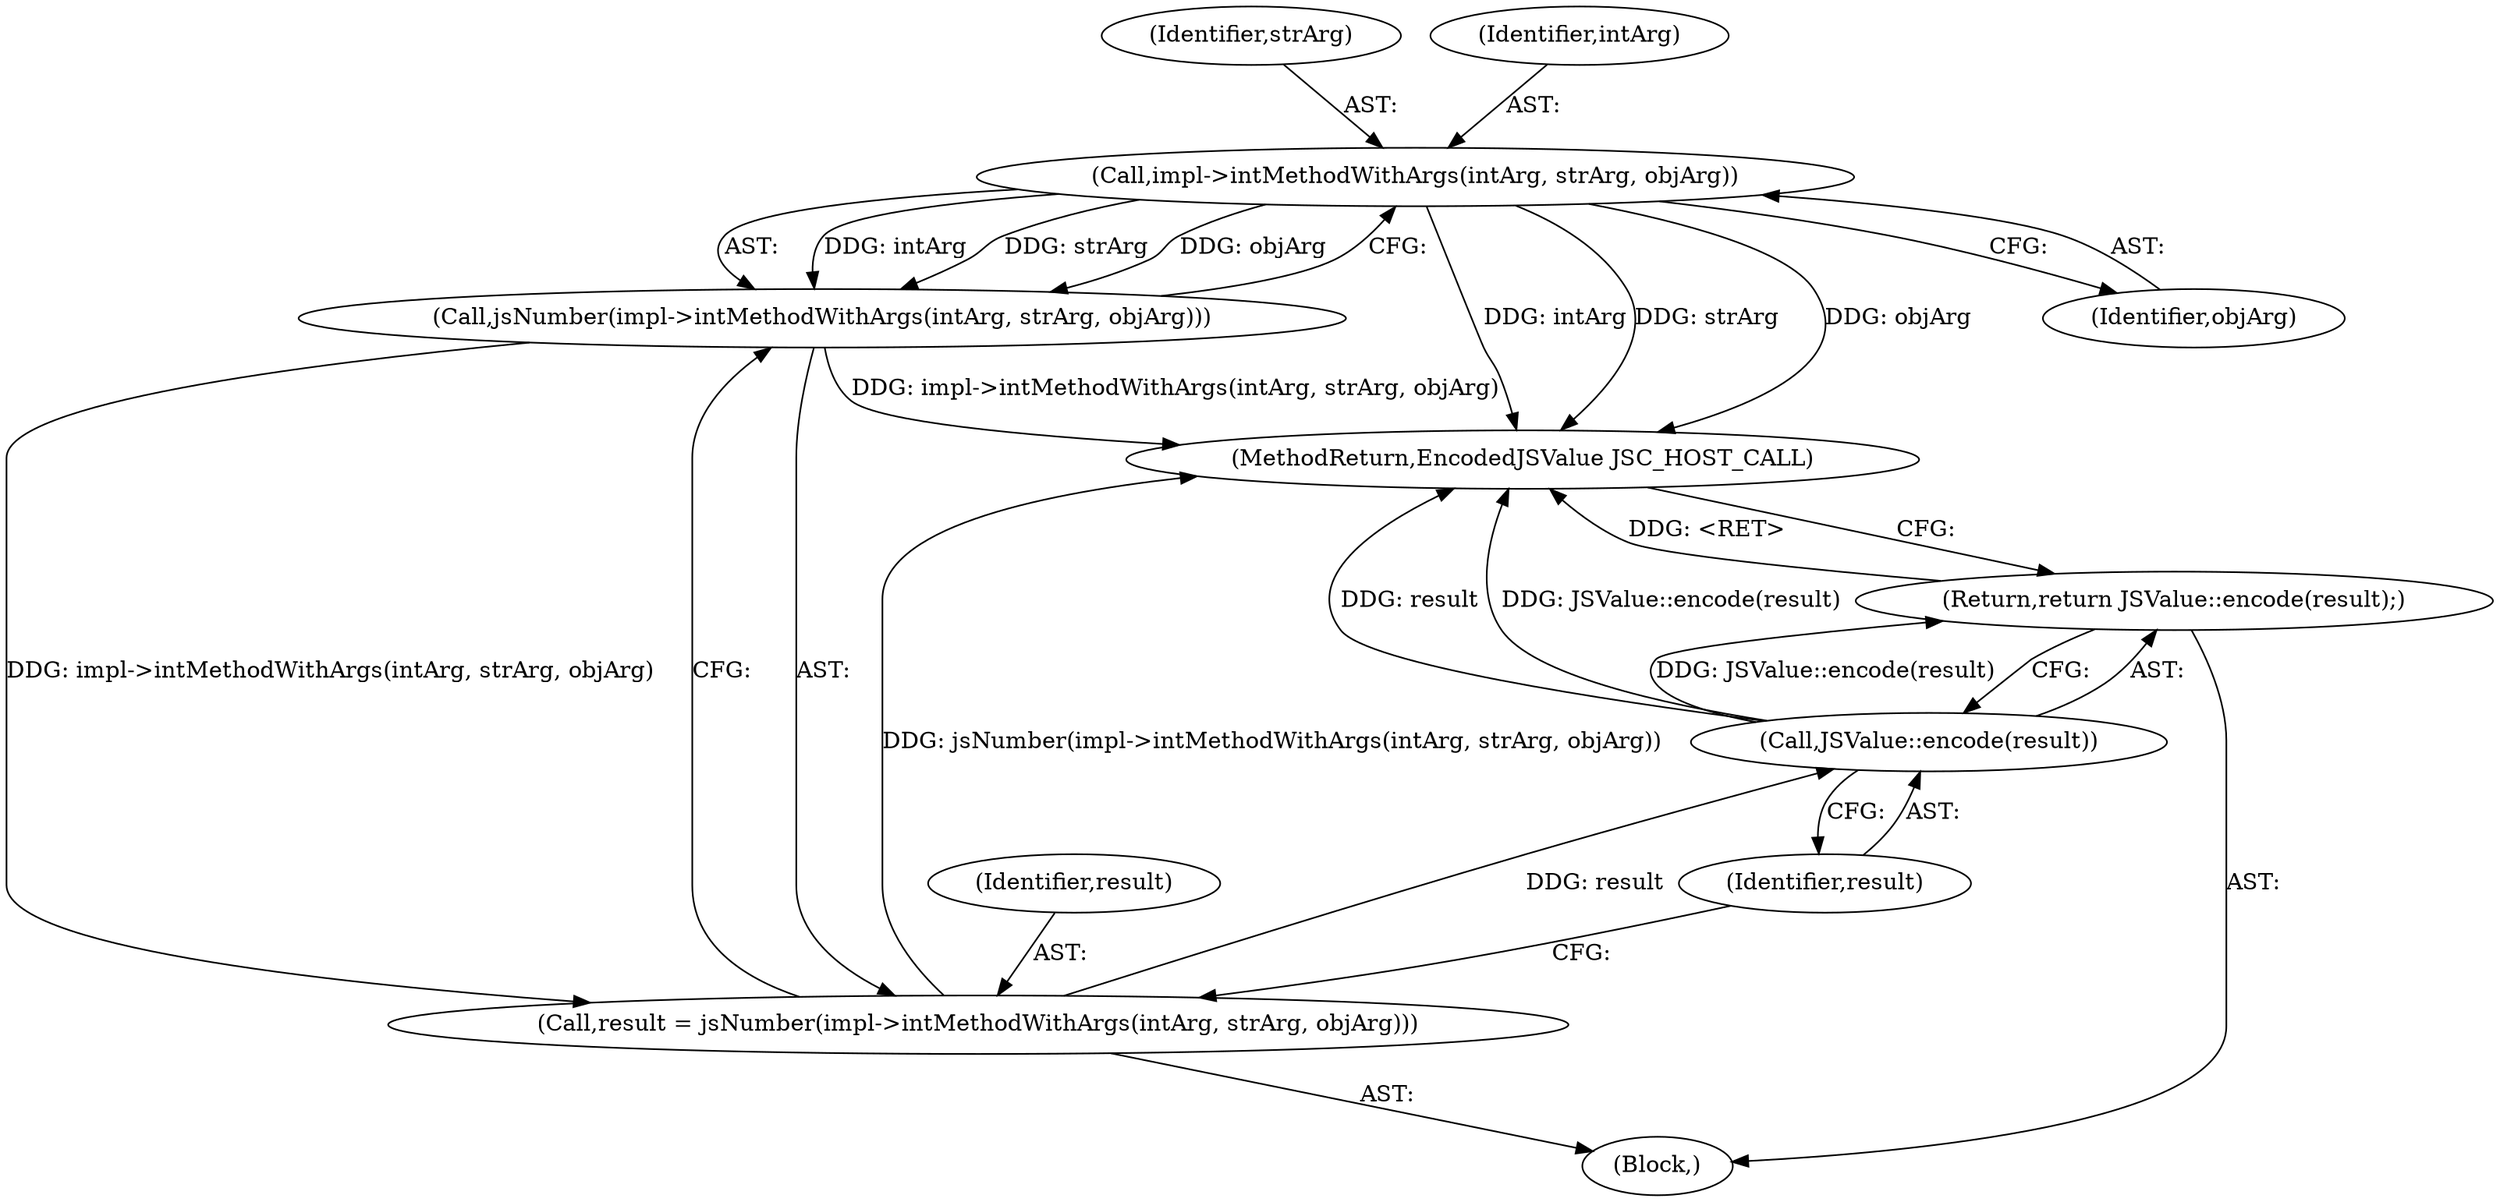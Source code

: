 digraph "0_Chrome_b944f670bb7a8a919daac497a4ea0536c954c201_31@pointer" {
"1000159" [label="(Call,impl->intMethodWithArgs(intArg, strArg, objArg))"];
"1000158" [label="(Call,jsNumber(impl->intMethodWithArgs(intArg, strArg, objArg)))"];
"1000156" [label="(Call,result = jsNumber(impl->intMethodWithArgs(intArg, strArg, objArg)))"];
"1000164" [label="(Call,JSValue::encode(result))"];
"1000163" [label="(Return,return JSValue::encode(result);)"];
"1000166" [label="(MethodReturn,EncodedJSValue JSC_HOST_CALL)"];
"1000157" [label="(Identifier,result)"];
"1000159" [label="(Call,impl->intMethodWithArgs(intArg, strArg, objArg))"];
"1000162" [label="(Identifier,objArg)"];
"1000165" [label="(Identifier,result)"];
"1000158" [label="(Call,jsNumber(impl->intMethodWithArgs(intArg, strArg, objArg)))"];
"1000161" [label="(Identifier,strArg)"];
"1000156" [label="(Call,result = jsNumber(impl->intMethodWithArgs(intArg, strArg, objArg)))"];
"1000102" [label="(Block,)"];
"1000164" [label="(Call,JSValue::encode(result))"];
"1000163" [label="(Return,return JSValue::encode(result);)"];
"1000160" [label="(Identifier,intArg)"];
"1000159" -> "1000158"  [label="AST: "];
"1000159" -> "1000162"  [label="CFG: "];
"1000160" -> "1000159"  [label="AST: "];
"1000161" -> "1000159"  [label="AST: "];
"1000162" -> "1000159"  [label="AST: "];
"1000158" -> "1000159"  [label="CFG: "];
"1000159" -> "1000166"  [label="DDG: objArg"];
"1000159" -> "1000166"  [label="DDG: intArg"];
"1000159" -> "1000166"  [label="DDG: strArg"];
"1000159" -> "1000158"  [label="DDG: intArg"];
"1000159" -> "1000158"  [label="DDG: strArg"];
"1000159" -> "1000158"  [label="DDG: objArg"];
"1000158" -> "1000156"  [label="AST: "];
"1000156" -> "1000158"  [label="CFG: "];
"1000158" -> "1000166"  [label="DDG: impl->intMethodWithArgs(intArg, strArg, objArg)"];
"1000158" -> "1000156"  [label="DDG: impl->intMethodWithArgs(intArg, strArg, objArg)"];
"1000156" -> "1000102"  [label="AST: "];
"1000157" -> "1000156"  [label="AST: "];
"1000165" -> "1000156"  [label="CFG: "];
"1000156" -> "1000166"  [label="DDG: jsNumber(impl->intMethodWithArgs(intArg, strArg, objArg))"];
"1000156" -> "1000164"  [label="DDG: result"];
"1000164" -> "1000163"  [label="AST: "];
"1000164" -> "1000165"  [label="CFG: "];
"1000165" -> "1000164"  [label="AST: "];
"1000163" -> "1000164"  [label="CFG: "];
"1000164" -> "1000166"  [label="DDG: JSValue::encode(result)"];
"1000164" -> "1000166"  [label="DDG: result"];
"1000164" -> "1000163"  [label="DDG: JSValue::encode(result)"];
"1000163" -> "1000102"  [label="AST: "];
"1000166" -> "1000163"  [label="CFG: "];
"1000163" -> "1000166"  [label="DDG: <RET>"];
}
